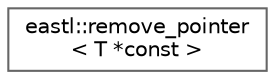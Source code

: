 digraph "类继承关系图"
{
 // LATEX_PDF_SIZE
  bgcolor="transparent";
  edge [fontname=Helvetica,fontsize=10,labelfontname=Helvetica,labelfontsize=10];
  node [fontname=Helvetica,fontsize=10,shape=box,height=0.2,width=0.4];
  rankdir="LR";
  Node0 [id="Node000000",label="eastl::remove_pointer\l\< T *const \>",height=0.2,width=0.4,color="grey40", fillcolor="white", style="filled",URL="$structeastl_1_1remove__pointer_3_01_t_01_5const_01_4.html",tooltip=" "];
}

